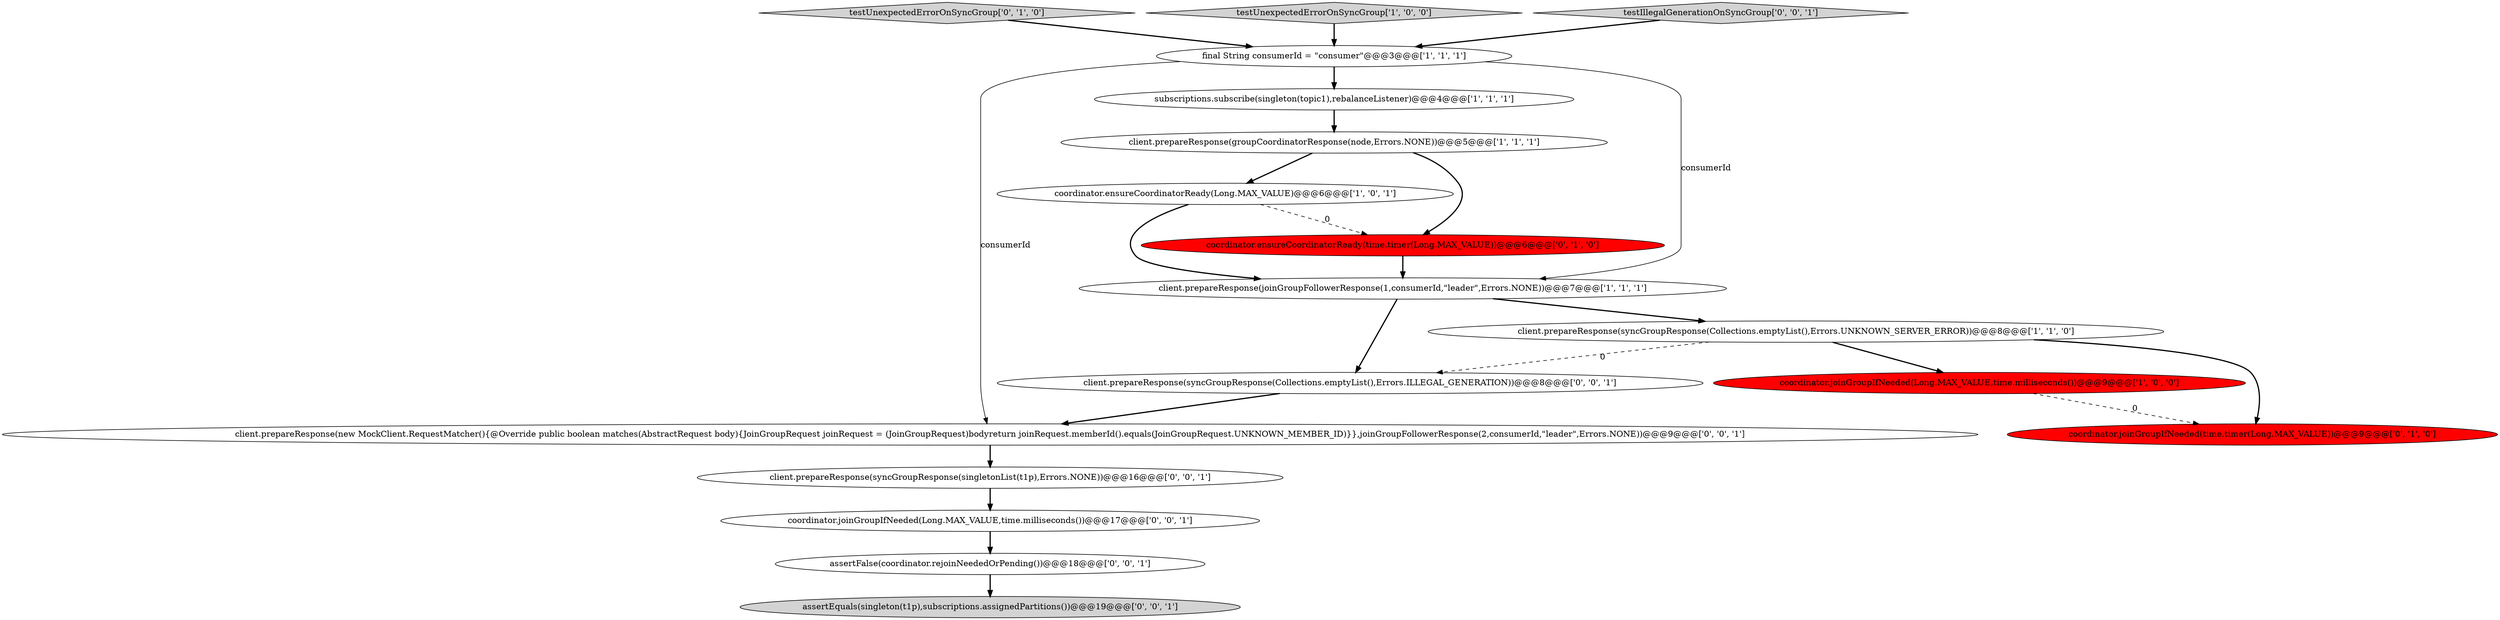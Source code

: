 digraph {
6 [style = filled, label = "coordinator.joinGroupIfNeeded(Long.MAX_VALUE,time.milliseconds())@@@9@@@['1', '0', '0']", fillcolor = red, shape = ellipse image = "AAA1AAABBB1BBB"];
2 [style = filled, label = "client.prepareResponse(syncGroupResponse(Collections.emptyList(),Errors.UNKNOWN_SERVER_ERROR))@@@8@@@['1', '1', '0']", fillcolor = white, shape = ellipse image = "AAA0AAABBB1BBB"];
0 [style = filled, label = "final String consumerId = \"consumer\"@@@3@@@['1', '1', '1']", fillcolor = white, shape = ellipse image = "AAA0AAABBB1BBB"];
1 [style = filled, label = "coordinator.ensureCoordinatorReady(Long.MAX_VALUE)@@@6@@@['1', '0', '1']", fillcolor = white, shape = ellipse image = "AAA0AAABBB1BBB"];
9 [style = filled, label = "coordinator.ensureCoordinatorReady(time.timer(Long.MAX_VALUE))@@@6@@@['0', '1', '0']", fillcolor = red, shape = ellipse image = "AAA1AAABBB2BBB"];
13 [style = filled, label = "coordinator.joinGroupIfNeeded(Long.MAX_VALUE,time.milliseconds())@@@17@@@['0', '0', '1']", fillcolor = white, shape = ellipse image = "AAA0AAABBB3BBB"];
10 [style = filled, label = "coordinator.joinGroupIfNeeded(time.timer(Long.MAX_VALUE))@@@9@@@['0', '1', '0']", fillcolor = red, shape = ellipse image = "AAA1AAABBB2BBB"];
8 [style = filled, label = "testUnexpectedErrorOnSyncGroup['0', '1', '0']", fillcolor = lightgray, shape = diamond image = "AAA0AAABBB2BBB"];
11 [style = filled, label = "client.prepareResponse(syncGroupResponse(singletonList(t1p),Errors.NONE))@@@16@@@['0', '0', '1']", fillcolor = white, shape = ellipse image = "AAA0AAABBB3BBB"];
17 [style = filled, label = "client.prepareResponse(syncGroupResponse(Collections.emptyList(),Errors.ILLEGAL_GENERATION))@@@8@@@['0', '0', '1']", fillcolor = white, shape = ellipse image = "AAA0AAABBB3BBB"];
7 [style = filled, label = "testUnexpectedErrorOnSyncGroup['1', '0', '0']", fillcolor = lightgray, shape = diamond image = "AAA0AAABBB1BBB"];
3 [style = filled, label = "client.prepareResponse(joinGroupFollowerResponse(1,consumerId,\"leader\",Errors.NONE))@@@7@@@['1', '1', '1']", fillcolor = white, shape = ellipse image = "AAA0AAABBB1BBB"];
15 [style = filled, label = "assertEquals(singleton(t1p),subscriptions.assignedPartitions())@@@19@@@['0', '0', '1']", fillcolor = lightgray, shape = ellipse image = "AAA0AAABBB3BBB"];
12 [style = filled, label = "assertFalse(coordinator.rejoinNeededOrPending())@@@18@@@['0', '0', '1']", fillcolor = white, shape = ellipse image = "AAA0AAABBB3BBB"];
14 [style = filled, label = "client.prepareResponse(new MockClient.RequestMatcher(){@Override public boolean matches(AbstractRequest body){JoinGroupRequest joinRequest = (JoinGroupRequest)bodyreturn joinRequest.memberId().equals(JoinGroupRequest.UNKNOWN_MEMBER_ID)}},joinGroupFollowerResponse(2,consumerId,\"leader\",Errors.NONE))@@@9@@@['0', '0', '1']", fillcolor = white, shape = ellipse image = "AAA0AAABBB3BBB"];
16 [style = filled, label = "testIllegalGenerationOnSyncGroup['0', '0', '1']", fillcolor = lightgray, shape = diamond image = "AAA0AAABBB3BBB"];
5 [style = filled, label = "subscriptions.subscribe(singleton(topic1),rebalanceListener)@@@4@@@['1', '1', '1']", fillcolor = white, shape = ellipse image = "AAA0AAABBB1BBB"];
4 [style = filled, label = "client.prepareResponse(groupCoordinatorResponse(node,Errors.NONE))@@@5@@@['1', '1', '1']", fillcolor = white, shape = ellipse image = "AAA0AAABBB1BBB"];
4->9 [style = bold, label=""];
16->0 [style = bold, label=""];
2->6 [style = bold, label=""];
12->15 [style = bold, label=""];
1->3 [style = bold, label=""];
1->9 [style = dashed, label="0"];
7->0 [style = bold, label=""];
2->10 [style = bold, label=""];
2->17 [style = dashed, label="0"];
6->10 [style = dashed, label="0"];
8->0 [style = bold, label=""];
13->12 [style = bold, label=""];
3->2 [style = bold, label=""];
17->14 [style = bold, label=""];
0->3 [style = solid, label="consumerId"];
0->14 [style = solid, label="consumerId"];
11->13 [style = bold, label=""];
5->4 [style = bold, label=""];
9->3 [style = bold, label=""];
3->17 [style = bold, label=""];
4->1 [style = bold, label=""];
14->11 [style = bold, label=""];
0->5 [style = bold, label=""];
}

